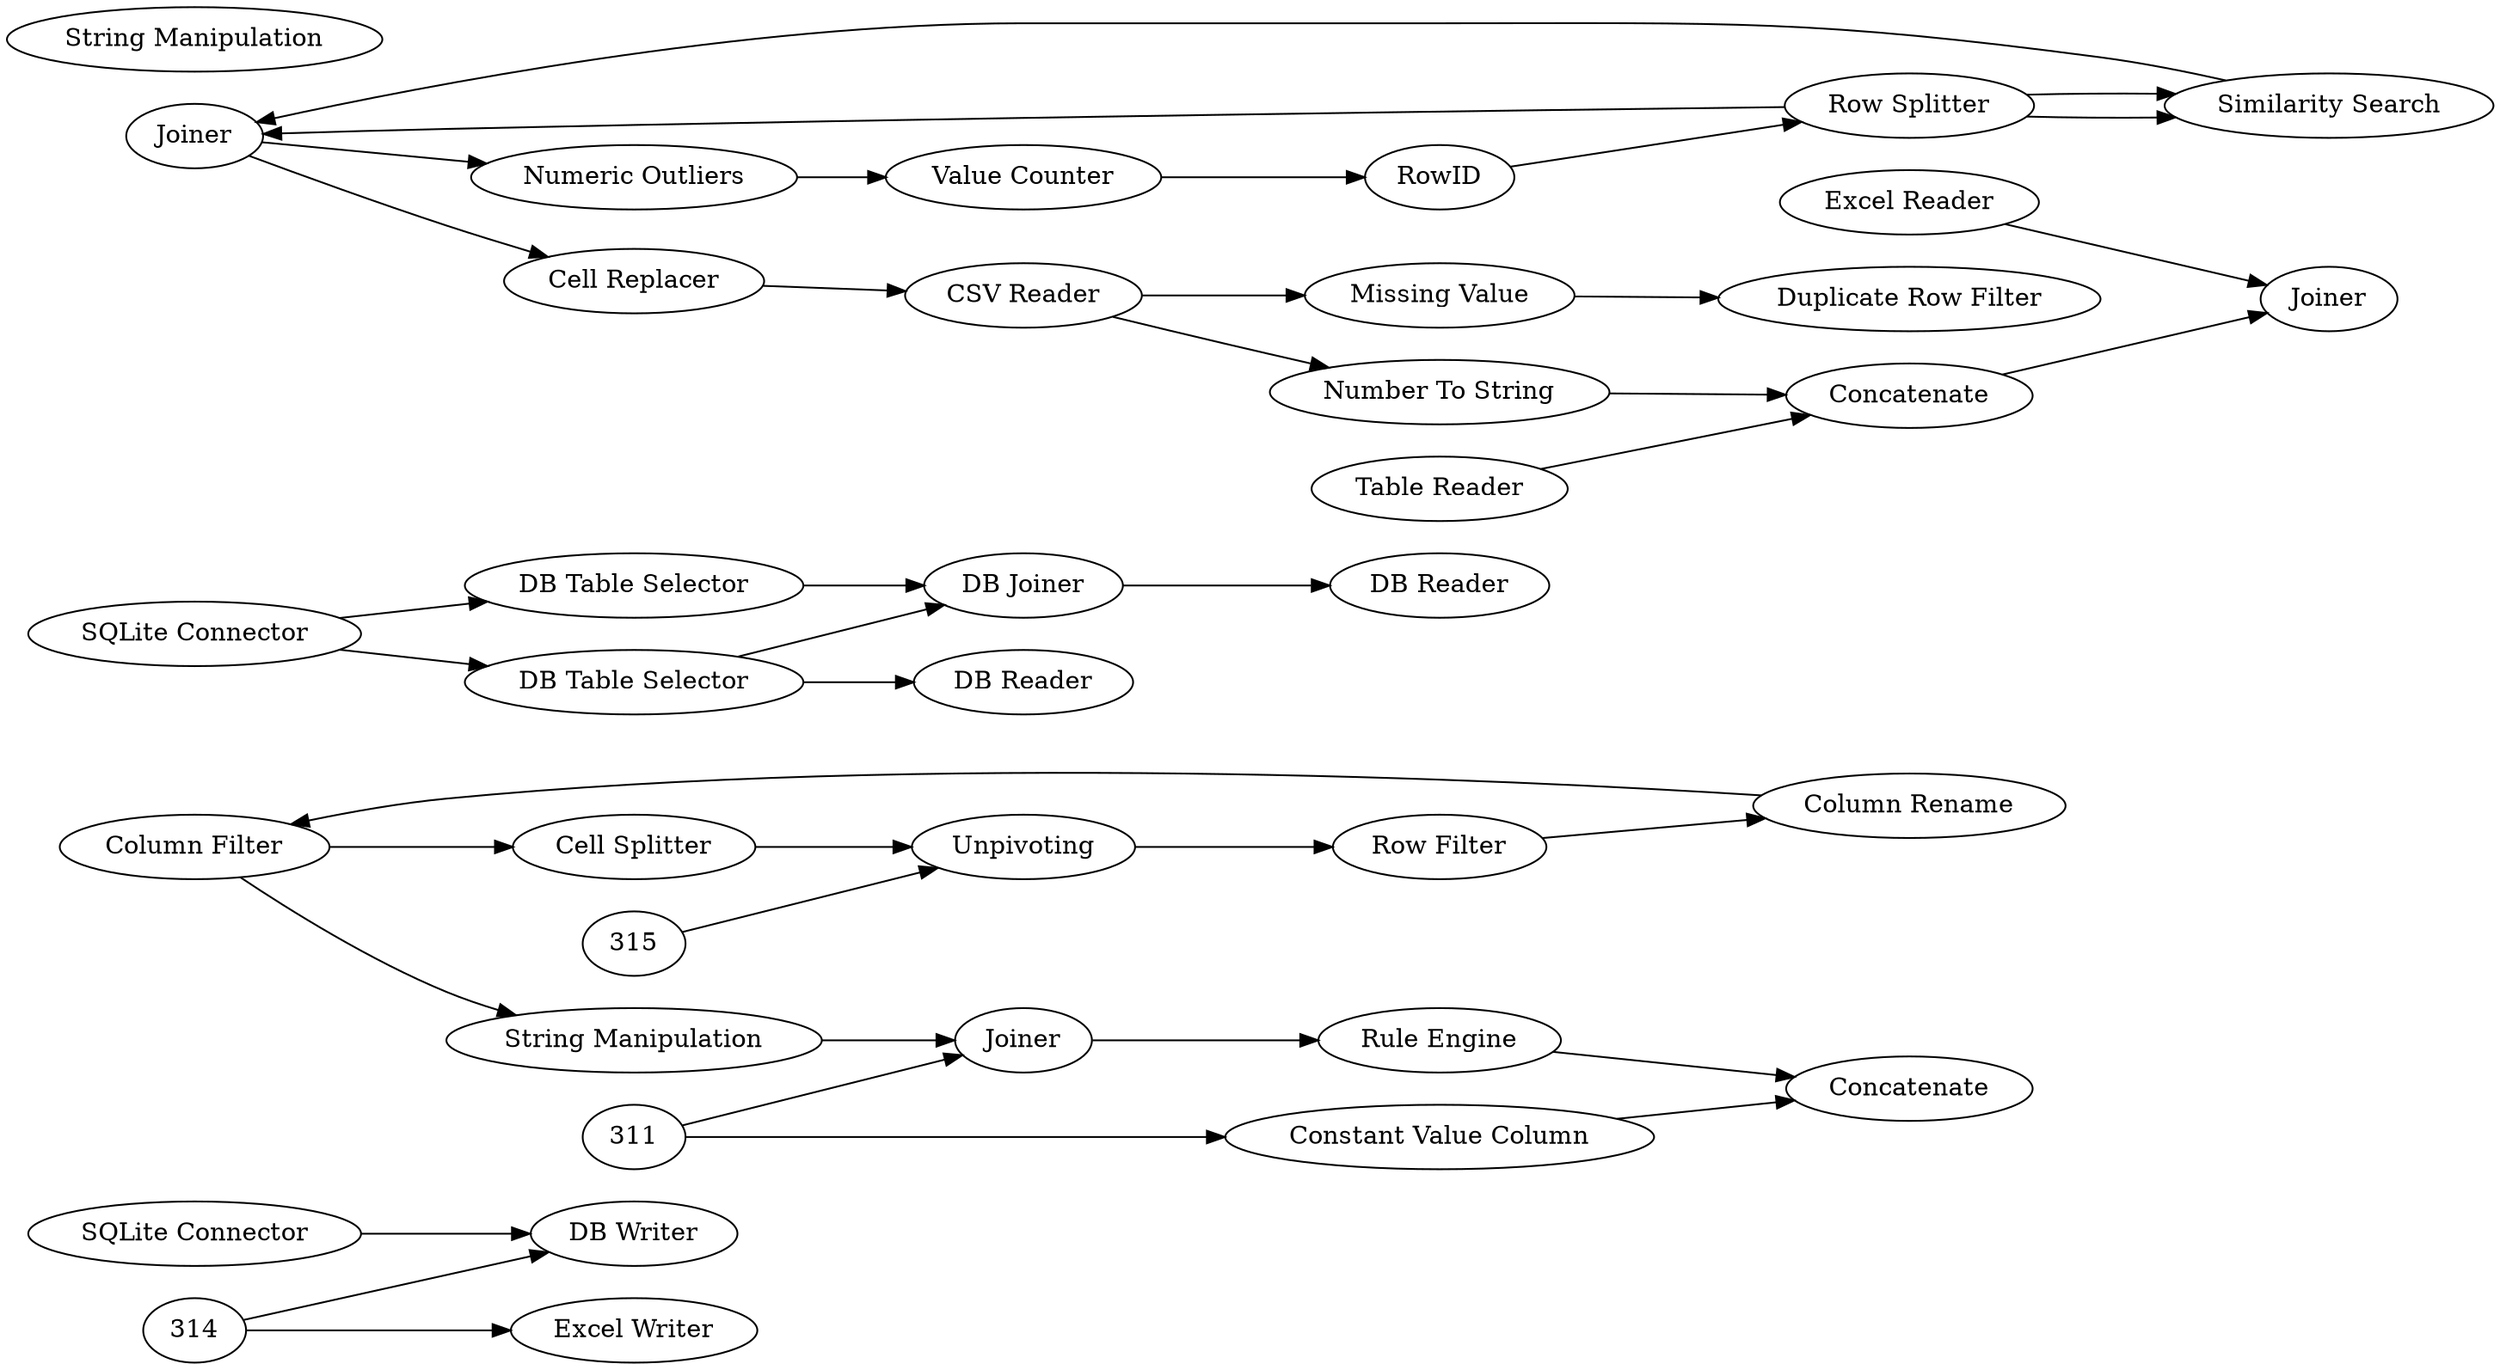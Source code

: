 digraph {
	240 [label="DB Writer"]
	305 [label="SQLite Connector"]
	313 [label="Excel Writer"]
	231 [label="Constant Value Column"]
	232 [label="Rule Engine"]
	296 [label=Concatenate]
	278 [label="SQLite Connector"]
	279 [label="DB Table Selector"]
	280 [label="DB Table Selector"]
	281 [label="DB Joiner"]
	282 [label="DB Reader"]
	283 [label="DB Reader"]
	195 [label="Column Rename"]
	219 [label=Unpivoting]
	220 [label="Row Filter"]
	221 [label="Column Filter"]
	288 [label="Excel Reader"]
	289 [label="Table Reader"]
	290 [label=Joiner]
	161 [label="Cell Splitter"]
	168 [label="String Manipulation"]
	312 [label="String Manipulation"]
	269 [label="Numeric Outliers"]
	276 [label="Missing Value"]
	299 [label="Duplicate Row Filter"]
	301 [label="Rule Engine"]
	289 [label=Concatenate]
	300 [label="Number To String"]
	301 [label="CSV Reader"]
	302 [label="Table Reader"]
	176 [label="Cell Replacer"]
	187 [label="Similarity Search"]
	291 [label="Value Counter"]
	293 [label=RowID]
	307 [label="Row Splitter"]
	308 [label=Joiner]
	318 [label=Joiner]
	278 -> 279
	278 -> 280
	279 -> 283
	279 -> 281
	280 -> 281
	281 -> 282
	195 -> 221
	219 -> 220
	220 -> 195
	288 -> 290
	289 -> 290
	161 -> 219
	221 -> 168
	300 -> 289
	301 -> 300
	302 -> 289
	187 -> 308
	291 -> 293
	293 -> 307
	307 -> 308
	307 -> 187
	307 -> 187
	308 -> 176
	269 -> 291
	276 -> 299
	301 -> 276
	308 -> 269
	176 -> 301
	231 -> 296
	232 -> 296
	311 -> 231
	311 -> 318
	221 -> 161
	315 -> 219
	168 -> 318
	318 -> 232
	305 -> 240
	314 -> 313
	314 -> 240
	rankdir=LR
}
